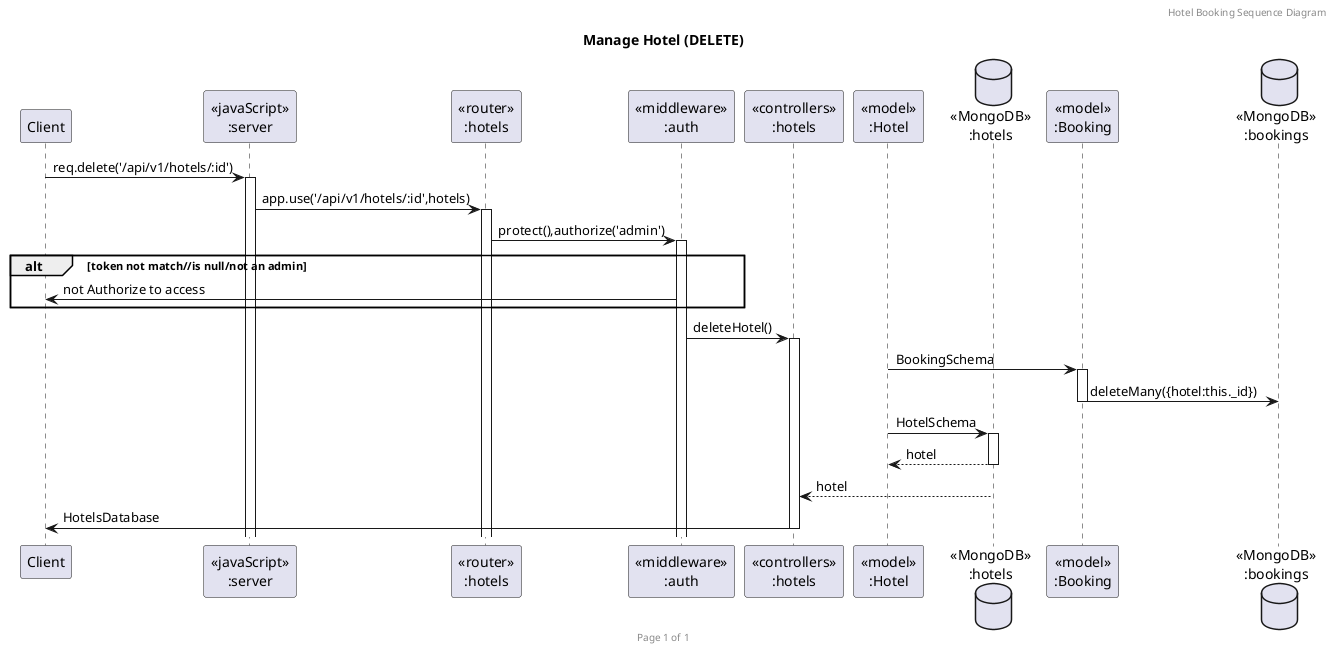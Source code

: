 @startuml Manage Hotel (DELETE)

header Hotel Booking Sequence Diagram
footer Page %page% of %lastpage%
title "Manage Hotel (DELETE)"

participant "Client" as client
participant "<<javaScript>>\n:server" as server
participant "<<router>>\n:hotels" as routerHotels
participant "<<middleware>>\n:auth" as middleware
participant "<<controllers>>\n:hotels" as controllerHotels

participant "<<model>>\n:Hotel" as modelHotel
database "<<MongoDB>>\n:hotels" as HotelsDatabase

participant "<<model>>\n:Booking" as modelBooking
database "<<MongoDB>>\n:bookings" as BookingsDatabase

client->server ++:req.delete('/api/v1/hotels/:id')

server->routerHotels ++:app.use('/api/v1/hotels/:id',hotels)


routerHotels -> middleware ++: protect(),authorize('admin')
alt token not match//is null/not an admin
    client <- middleware : not Authorize to access
end
middleware -> controllerHotels ++:deleteHotel()


modelHotel->modelBooking ++:BookingSchema

modelBooking ->BookingsDatabase -- :deleteMany({hotel:this._id})


modelHotel ->HotelsDatabase ++: HotelSchema

HotelsDatabase --> modelHotel --: hotel



controllerHotels <-- HotelsDatabase --:hotel

client<-controllerHotels --:HotelsDatabase


@enduml